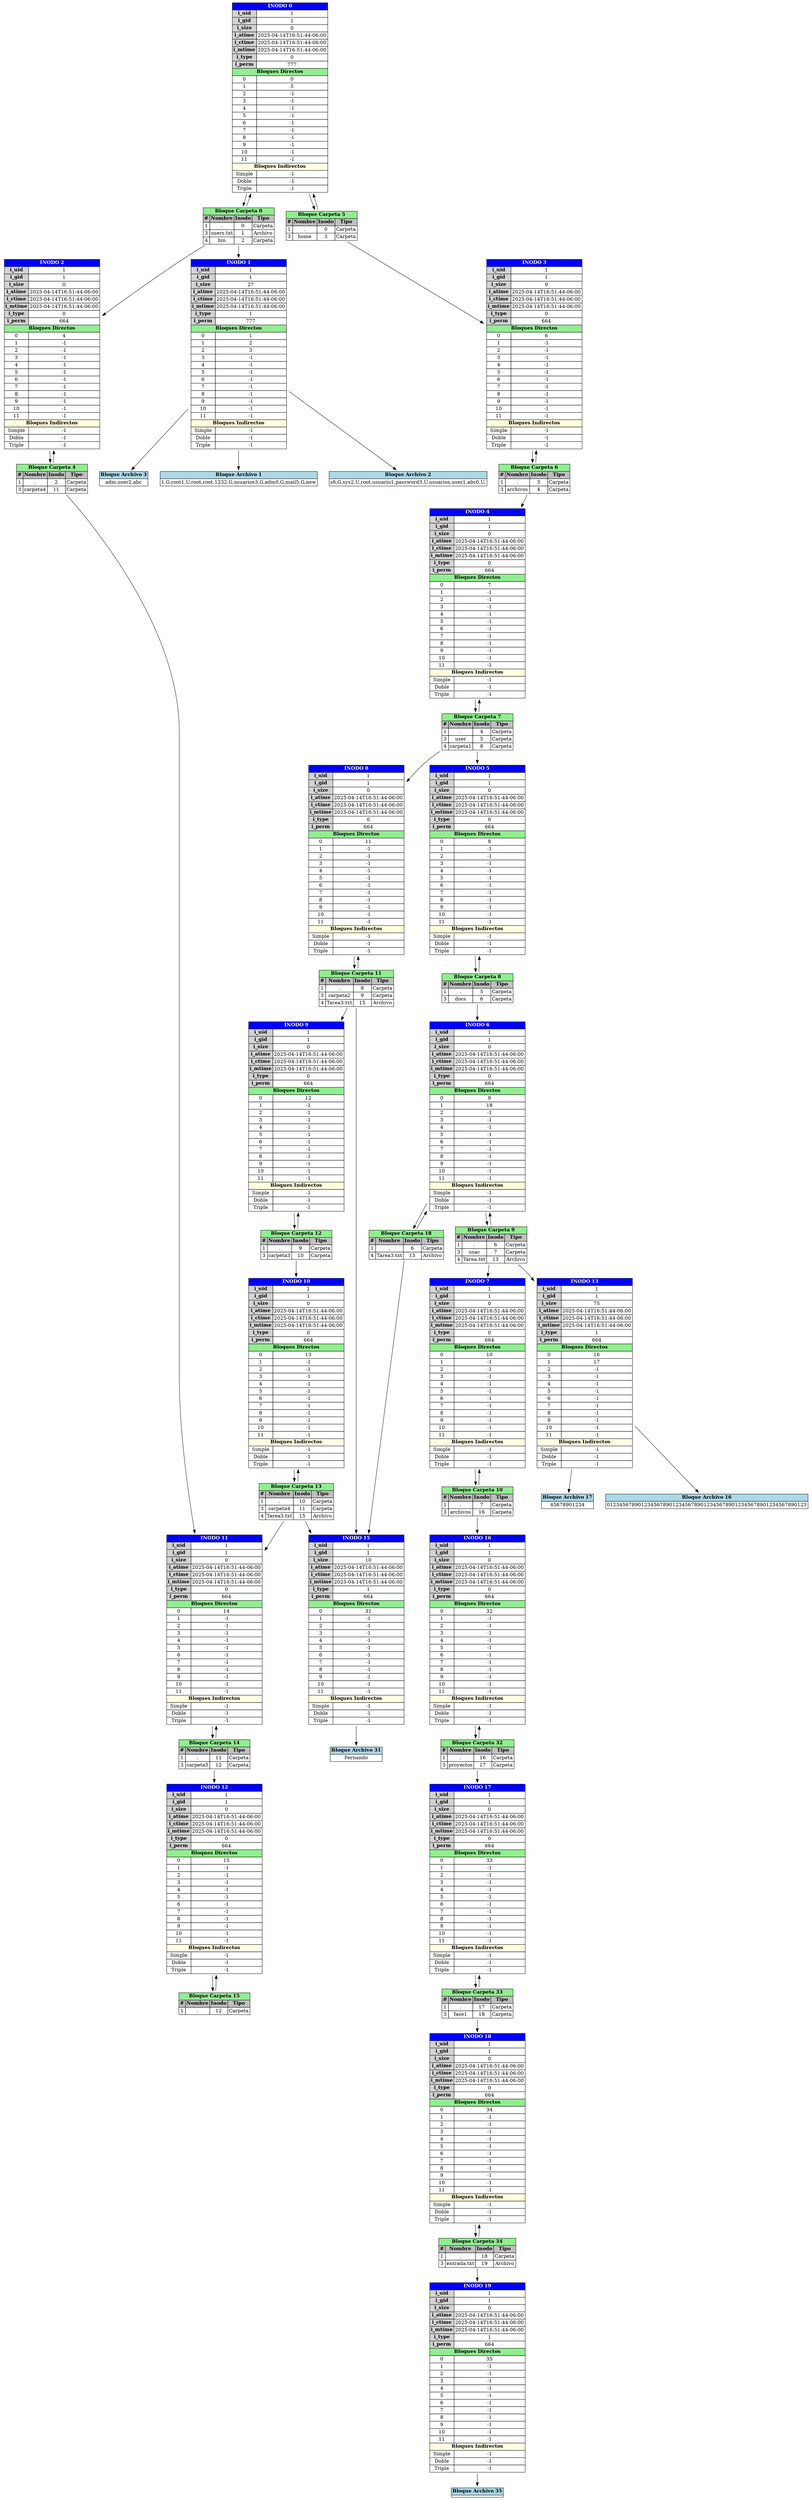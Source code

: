 digraph G {
		rankdir=TB; // Top to bottom layout
		node [shape=plaintext]
	inode0 [label=<
		<table border="0" cellborder="1" cellspacing="0">
			<tr><td colspan="2" bgcolor="blue"><font color="white"><b>INODO 0</b></font></td></tr>
			<tr><td bgcolor="lightgray"><b>i_uid</b></td><td>1</td></tr>
			<tr><td bgcolor="lightgray"><b>i_gid</b></td><td>1</td></tr>
			<tr><td bgcolor="lightgray"><b>i_size</b></td><td>0</td></tr>
			<tr><td bgcolor="lightgray"><b>i_atime</b></td><td>2025-04-14T16:51:44-06:00</td></tr>
			<tr><td bgcolor="lightgray"><b>i_ctime</b></td><td>2025-04-14T16:51:44-06:00</td></tr>
			<tr><td bgcolor="lightgray"><b>i_mtime</b></td><td>2025-04-14T16:51:44-06:00</td></tr>
			<tr><td bgcolor="lightgray"><b>i_type</b></td><td>0</td></tr>
			<tr><td bgcolor="lightgray"><b>i_perm</b></td><td>777</td></tr>
			<tr><td colspan="2" bgcolor="lightgreen"><b>Bloques Directos</b></td></tr>
	<tr><td>0</td><td>0</td></tr><tr><td>1</td><td>5</td></tr><tr><td>2</td><td>-1</td></tr><tr><td>3</td><td>-1</td></tr><tr><td>4</td><td>-1</td></tr><tr><td>5</td><td>-1</td></tr><tr><td>6</td><td>-1</td></tr><tr><td>7</td><td>-1</td></tr><tr><td>8</td><td>-1</td></tr><tr><td>9</td><td>-1</td></tr><tr><td>10</td><td>-1</td></tr><tr><td>11</td><td>-1</td></tr>
			<tr><td colspan="2" bgcolor="lightyellow"><b>Bloques Indirectos</b></td></tr>
			<tr><td>Simple</td><td>-1</td></tr>
			<tr><td>Doble</td><td>-1</td></tr>
			<tr><td>Triple</td><td>-1</td></tr>
		</table>>];
	inode1 [label=<
		<table border="0" cellborder="1" cellspacing="0">
			<tr><td colspan="2" bgcolor="blue"><font color="white"><b>INODO 1</b></font></td></tr>
			<tr><td bgcolor="lightgray"><b>i_uid</b></td><td>1</td></tr>
			<tr><td bgcolor="lightgray"><b>i_gid</b></td><td>1</td></tr>
			<tr><td bgcolor="lightgray"><b>i_size</b></td><td>27</td></tr>
			<tr><td bgcolor="lightgray"><b>i_atime</b></td><td>2025-04-14T16:51:44-06:00</td></tr>
			<tr><td bgcolor="lightgray"><b>i_ctime</b></td><td>2025-04-14T16:51:44-06:00</td></tr>
			<tr><td bgcolor="lightgray"><b>i_mtime</b></td><td>2025-04-14T16:51:44-06:00</td></tr>
			<tr><td bgcolor="lightgray"><b>i_type</b></td><td>1</td></tr>
			<tr><td bgcolor="lightgray"><b>i_perm</b></td><td>777</td></tr>
			<tr><td colspan="2" bgcolor="lightgreen"><b>Bloques Directos</b></td></tr>
	<tr><td>0</td><td>1</td></tr><tr><td>1</td><td>2</td></tr><tr><td>2</td><td>3</td></tr><tr><td>3</td><td>-1</td></tr><tr><td>4</td><td>-1</td></tr><tr><td>5</td><td>-1</td></tr><tr><td>6</td><td>-1</td></tr><tr><td>7</td><td>-1</td></tr><tr><td>8</td><td>-1</td></tr><tr><td>9</td><td>-1</td></tr><tr><td>10</td><td>-1</td></tr><tr><td>11</td><td>-1</td></tr>
			<tr><td colspan="2" bgcolor="lightyellow"><b>Bloques Indirectos</b></td></tr>
			<tr><td>Simple</td><td>-1</td></tr>
			<tr><td>Doble</td><td>-1</td></tr>
			<tr><td>Triple</td><td>-1</td></tr>
		</table>>];
	block1 [label=<
				<table border="0" cellborder="1" cellspacing="0">
					<tr><td bgcolor="lightblue"><b>Bloque Archivo 1</b></td></tr>
					<tr><td>1,G,root
1,U,root,root,123
2,G,usuarios
3,G,adm
0,G,mail
5,G,new</td></tr>
				</table>>];
			block2 [label=<
				<table border="0" cellborder="1" cellspacing="0">
					<tr><td bgcolor="lightblue"><b>Bloque Archivo 2</b></td></tr>
					<tr><td>s
6,G,sys
2,U,root,usuario1,password
3,U,usuarios,user1,abc
0,U,</td></tr>
				</table>>];
			block3 [label=<
				<table border="0" cellborder="1" cellspacing="0">
					<tr><td bgcolor="lightblue"><b>Bloque Archivo 3</b></td></tr>
					<tr><td>adm,user2,abc
</td></tr>
				</table>>];
			inode2 [label=<
		<table border="0" cellborder="1" cellspacing="0">
			<tr><td colspan="2" bgcolor="blue"><font color="white"><b>INODO 2</b></font></td></tr>
			<tr><td bgcolor="lightgray"><b>i_uid</b></td><td>1</td></tr>
			<tr><td bgcolor="lightgray"><b>i_gid</b></td><td>1</td></tr>
			<tr><td bgcolor="lightgray"><b>i_size</b></td><td>0</td></tr>
			<tr><td bgcolor="lightgray"><b>i_atime</b></td><td>2025-04-14T16:51:44-06:00</td></tr>
			<tr><td bgcolor="lightgray"><b>i_ctime</b></td><td>2025-04-14T16:51:44-06:00</td></tr>
			<tr><td bgcolor="lightgray"><b>i_mtime</b></td><td>2025-04-14T16:51:44-06:00</td></tr>
			<tr><td bgcolor="lightgray"><b>i_type</b></td><td>0</td></tr>
			<tr><td bgcolor="lightgray"><b>i_perm</b></td><td>664</td></tr>
			<tr><td colspan="2" bgcolor="lightgreen"><b>Bloques Directos</b></td></tr>
	<tr><td>0</td><td>4</td></tr><tr><td>1</td><td>-1</td></tr><tr><td>2</td><td>-1</td></tr><tr><td>3</td><td>-1</td></tr><tr><td>4</td><td>-1</td></tr><tr><td>5</td><td>-1</td></tr><tr><td>6</td><td>-1</td></tr><tr><td>7</td><td>-1</td></tr><tr><td>8</td><td>-1</td></tr><tr><td>9</td><td>-1</td></tr><tr><td>10</td><td>-1</td></tr><tr><td>11</td><td>-1</td></tr>
			<tr><td colspan="2" bgcolor="lightyellow"><b>Bloques Indirectos</b></td></tr>
			<tr><td>Simple</td><td>-1</td></tr>
			<tr><td>Doble</td><td>-1</td></tr>
			<tr><td>Triple</td><td>-1</td></tr>
		</table>>];
	inode11 [label=<
		<table border="0" cellborder="1" cellspacing="0">
			<tr><td colspan="2" bgcolor="blue"><font color="white"><b>INODO 11</b></font></td></tr>
			<tr><td bgcolor="lightgray"><b>i_uid</b></td><td>1</td></tr>
			<tr><td bgcolor="lightgray"><b>i_gid</b></td><td>1</td></tr>
			<tr><td bgcolor="lightgray"><b>i_size</b></td><td>0</td></tr>
			<tr><td bgcolor="lightgray"><b>i_atime</b></td><td>2025-04-14T16:51:44-06:00</td></tr>
			<tr><td bgcolor="lightgray"><b>i_ctime</b></td><td>2025-04-14T16:51:44-06:00</td></tr>
			<tr><td bgcolor="lightgray"><b>i_mtime</b></td><td>2025-04-14T16:51:44-06:00</td></tr>
			<tr><td bgcolor="lightgray"><b>i_type</b></td><td>0</td></tr>
			<tr><td bgcolor="lightgray"><b>i_perm</b></td><td>664</td></tr>
			<tr><td colspan="2" bgcolor="lightgreen"><b>Bloques Directos</b></td></tr>
	<tr><td>0</td><td>14</td></tr><tr><td>1</td><td>-1</td></tr><tr><td>2</td><td>-1</td></tr><tr><td>3</td><td>-1</td></tr><tr><td>4</td><td>-1</td></tr><tr><td>5</td><td>-1</td></tr><tr><td>6</td><td>-1</td></tr><tr><td>7</td><td>-1</td></tr><tr><td>8</td><td>-1</td></tr><tr><td>9</td><td>-1</td></tr><tr><td>10</td><td>-1</td></tr><tr><td>11</td><td>-1</td></tr>
			<tr><td colspan="2" bgcolor="lightyellow"><b>Bloques Indirectos</b></td></tr>
			<tr><td>Simple</td><td>-1</td></tr>
			<tr><td>Doble</td><td>-1</td></tr>
			<tr><td>Triple</td><td>-1</td></tr>
		</table>>];
	inode12 [label=<
		<table border="0" cellborder="1" cellspacing="0">
			<tr><td colspan="2" bgcolor="blue"><font color="white"><b>INODO 12</b></font></td></tr>
			<tr><td bgcolor="lightgray"><b>i_uid</b></td><td>1</td></tr>
			<tr><td bgcolor="lightgray"><b>i_gid</b></td><td>1</td></tr>
			<tr><td bgcolor="lightgray"><b>i_size</b></td><td>0</td></tr>
			<tr><td bgcolor="lightgray"><b>i_atime</b></td><td>2025-04-14T16:51:44-06:00</td></tr>
			<tr><td bgcolor="lightgray"><b>i_ctime</b></td><td>2025-04-14T16:51:44-06:00</td></tr>
			<tr><td bgcolor="lightgray"><b>i_mtime</b></td><td>2025-04-14T16:51:44-06:00</td></tr>
			<tr><td bgcolor="lightgray"><b>i_type</b></td><td>0</td></tr>
			<tr><td bgcolor="lightgray"><b>i_perm</b></td><td>664</td></tr>
			<tr><td colspan="2" bgcolor="lightgreen"><b>Bloques Directos</b></td></tr>
	<tr><td>0</td><td>15</td></tr><tr><td>1</td><td>-1</td></tr><tr><td>2</td><td>-1</td></tr><tr><td>3</td><td>-1</td></tr><tr><td>4</td><td>-1</td></tr><tr><td>5</td><td>-1</td></tr><tr><td>6</td><td>-1</td></tr><tr><td>7</td><td>-1</td></tr><tr><td>8</td><td>-1</td></tr><tr><td>9</td><td>-1</td></tr><tr><td>10</td><td>-1</td></tr><tr><td>11</td><td>-1</td></tr>
			<tr><td colspan="2" bgcolor="lightyellow"><b>Bloques Indirectos</b></td></tr>
			<tr><td>Simple</td><td>-1</td></tr>
			<tr><td>Doble</td><td>-1</td></tr>
			<tr><td>Triple</td><td>-1</td></tr>
		</table>>];
	block15 [label=<
				<table border="0" cellborder="1" cellspacing="0">
					<tr><td colspan="4" bgcolor="lightgreen"><b>Bloque Carpeta 15</b></td></tr>
					<tr>
						<td bgcolor="gray"><b>#</b></td>
						<td bgcolor="gray"><b>Nombre</b></td>
						<td bgcolor="gray"><b>Inodo</b></td>
						<td bgcolor="gray"><b>Tipo</b></td>
					</tr>
				
					<tr>
						<td>1</td>
						<td>.</td>
						<td>12</td>
						<td>Carpeta</td>
					</tr></table>>];
block14 [label=<
				<table border="0" cellborder="1" cellspacing="0">
					<tr><td colspan="4" bgcolor="lightgreen"><b>Bloque Carpeta 14</b></td></tr>
					<tr>
						<td bgcolor="gray"><b>#</b></td>
						<td bgcolor="gray"><b>Nombre</b></td>
						<td bgcolor="gray"><b>Inodo</b></td>
						<td bgcolor="gray"><b>Tipo</b></td>
					</tr>
				
					<tr>
						<td>1</td>
						<td>.</td>
						<td>11</td>
						<td>Carpeta</td>
					</tr>
					<tr>
						<td>3</td>
						<td>carpeta5</td>
						<td>12</td>
						<td>Carpeta</td>
					</tr></table>>];
block15 -> inode12 [color=black];
inode12 -> block15 [color=black];
block4 [label=<
				<table border="0" cellborder="1" cellspacing="0">
					<tr><td colspan="4" bgcolor="lightgreen"><b>Bloque Carpeta 4</b></td></tr>
					<tr>
						<td bgcolor="gray"><b>#</b></td>
						<td bgcolor="gray"><b>Nombre</b></td>
						<td bgcolor="gray"><b>Inodo</b></td>
						<td bgcolor="gray"><b>Tipo</b></td>
					</tr>
				
					<tr>
						<td>1</td>
						<td>.</td>
						<td>2</td>
						<td>Carpeta</td>
					</tr>
					<tr>
						<td>3</td>
						<td>carpeta4</td>
						<td>11</td>
						<td>Carpeta</td>
					</tr></table>>];
block14 -> inode11 [color=black];
block14 -> inode12 [color=black];
inode11 -> block14 [color=black];
inode3 [label=<
		<table border="0" cellborder="1" cellspacing="0">
			<tr><td colspan="2" bgcolor="blue"><font color="white"><b>INODO 3</b></font></td></tr>
			<tr><td bgcolor="lightgray"><b>i_uid</b></td><td>1</td></tr>
			<tr><td bgcolor="lightgray"><b>i_gid</b></td><td>1</td></tr>
			<tr><td bgcolor="lightgray"><b>i_size</b></td><td>0</td></tr>
			<tr><td bgcolor="lightgray"><b>i_atime</b></td><td>2025-04-14T16:51:44-06:00</td></tr>
			<tr><td bgcolor="lightgray"><b>i_ctime</b></td><td>2025-04-14T16:51:44-06:00</td></tr>
			<tr><td bgcolor="lightgray"><b>i_mtime</b></td><td>2025-04-14T16:51:44-06:00</td></tr>
			<tr><td bgcolor="lightgray"><b>i_type</b></td><td>0</td></tr>
			<tr><td bgcolor="lightgray"><b>i_perm</b></td><td>664</td></tr>
			<tr><td colspan="2" bgcolor="lightgreen"><b>Bloques Directos</b></td></tr>
	<tr><td>0</td><td>6</td></tr><tr><td>1</td><td>-1</td></tr><tr><td>2</td><td>-1</td></tr><tr><td>3</td><td>-1</td></tr><tr><td>4</td><td>-1</td></tr><tr><td>5</td><td>-1</td></tr><tr><td>6</td><td>-1</td></tr><tr><td>7</td><td>-1</td></tr><tr><td>8</td><td>-1</td></tr><tr><td>9</td><td>-1</td></tr><tr><td>10</td><td>-1</td></tr><tr><td>11</td><td>-1</td></tr>
			<tr><td colspan="2" bgcolor="lightyellow"><b>Bloques Indirectos</b></td></tr>
			<tr><td>Simple</td><td>-1</td></tr>
			<tr><td>Doble</td><td>-1</td></tr>
			<tr><td>Triple</td><td>-1</td></tr>
		</table>>];
	inode4 [label=<
		<table border="0" cellborder="1" cellspacing="0">
			<tr><td colspan="2" bgcolor="blue"><font color="white"><b>INODO 4</b></font></td></tr>
			<tr><td bgcolor="lightgray"><b>i_uid</b></td><td>1</td></tr>
			<tr><td bgcolor="lightgray"><b>i_gid</b></td><td>1</td></tr>
			<tr><td bgcolor="lightgray"><b>i_size</b></td><td>0</td></tr>
			<tr><td bgcolor="lightgray"><b>i_atime</b></td><td>2025-04-14T16:51:44-06:00</td></tr>
			<tr><td bgcolor="lightgray"><b>i_ctime</b></td><td>2025-04-14T16:51:44-06:00</td></tr>
			<tr><td bgcolor="lightgray"><b>i_mtime</b></td><td>2025-04-14T16:51:44-06:00</td></tr>
			<tr><td bgcolor="lightgray"><b>i_type</b></td><td>0</td></tr>
			<tr><td bgcolor="lightgray"><b>i_perm</b></td><td>664</td></tr>
			<tr><td colspan="2" bgcolor="lightgreen"><b>Bloques Directos</b></td></tr>
	<tr><td>0</td><td>7</td></tr><tr><td>1</td><td>-1</td></tr><tr><td>2</td><td>-1</td></tr><tr><td>3</td><td>-1</td></tr><tr><td>4</td><td>-1</td></tr><tr><td>5</td><td>-1</td></tr><tr><td>6</td><td>-1</td></tr><tr><td>7</td><td>-1</td></tr><tr><td>8</td><td>-1</td></tr><tr><td>9</td><td>-1</td></tr><tr><td>10</td><td>-1</td></tr><tr><td>11</td><td>-1</td></tr>
			<tr><td colspan="2" bgcolor="lightyellow"><b>Bloques Indirectos</b></td></tr>
			<tr><td>Simple</td><td>-1</td></tr>
			<tr><td>Doble</td><td>-1</td></tr>
			<tr><td>Triple</td><td>-1</td></tr>
		</table>>];
	inode5 [label=<
		<table border="0" cellborder="1" cellspacing="0">
			<tr><td colspan="2" bgcolor="blue"><font color="white"><b>INODO 5</b></font></td></tr>
			<tr><td bgcolor="lightgray"><b>i_uid</b></td><td>1</td></tr>
			<tr><td bgcolor="lightgray"><b>i_gid</b></td><td>1</td></tr>
			<tr><td bgcolor="lightgray"><b>i_size</b></td><td>0</td></tr>
			<tr><td bgcolor="lightgray"><b>i_atime</b></td><td>2025-04-14T16:51:44-06:00</td></tr>
			<tr><td bgcolor="lightgray"><b>i_ctime</b></td><td>2025-04-14T16:51:44-06:00</td></tr>
			<tr><td bgcolor="lightgray"><b>i_mtime</b></td><td>2025-04-14T16:51:44-06:00</td></tr>
			<tr><td bgcolor="lightgray"><b>i_type</b></td><td>0</td></tr>
			<tr><td bgcolor="lightgray"><b>i_perm</b></td><td>664</td></tr>
			<tr><td colspan="2" bgcolor="lightgreen"><b>Bloques Directos</b></td></tr>
	<tr><td>0</td><td>8</td></tr><tr><td>1</td><td>-1</td></tr><tr><td>2</td><td>-1</td></tr><tr><td>3</td><td>-1</td></tr><tr><td>4</td><td>-1</td></tr><tr><td>5</td><td>-1</td></tr><tr><td>6</td><td>-1</td></tr><tr><td>7</td><td>-1</td></tr><tr><td>8</td><td>-1</td></tr><tr><td>9</td><td>-1</td></tr><tr><td>10</td><td>-1</td></tr><tr><td>11</td><td>-1</td></tr>
			<tr><td colspan="2" bgcolor="lightyellow"><b>Bloques Indirectos</b></td></tr>
			<tr><td>Simple</td><td>-1</td></tr>
			<tr><td>Doble</td><td>-1</td></tr>
			<tr><td>Triple</td><td>-1</td></tr>
		</table>>];
	inode6 [label=<
		<table border="0" cellborder="1" cellspacing="0">
			<tr><td colspan="2" bgcolor="blue"><font color="white"><b>INODO 6</b></font></td></tr>
			<tr><td bgcolor="lightgray"><b>i_uid</b></td><td>1</td></tr>
			<tr><td bgcolor="lightgray"><b>i_gid</b></td><td>1</td></tr>
			<tr><td bgcolor="lightgray"><b>i_size</b></td><td>0</td></tr>
			<tr><td bgcolor="lightgray"><b>i_atime</b></td><td>2025-04-14T16:51:44-06:00</td></tr>
			<tr><td bgcolor="lightgray"><b>i_ctime</b></td><td>2025-04-14T16:51:44-06:00</td></tr>
			<tr><td bgcolor="lightgray"><b>i_mtime</b></td><td>2025-04-14T16:51:44-06:00</td></tr>
			<tr><td bgcolor="lightgray"><b>i_type</b></td><td>0</td></tr>
			<tr><td bgcolor="lightgray"><b>i_perm</b></td><td>664</td></tr>
			<tr><td colspan="2" bgcolor="lightgreen"><b>Bloques Directos</b></td></tr>
	<tr><td>0</td><td>9</td></tr><tr><td>1</td><td>18</td></tr><tr><td>2</td><td>-1</td></tr><tr><td>3</td><td>-1</td></tr><tr><td>4</td><td>-1</td></tr><tr><td>5</td><td>-1</td></tr><tr><td>6</td><td>-1</td></tr><tr><td>7</td><td>-1</td></tr><tr><td>8</td><td>-1</td></tr><tr><td>9</td><td>-1</td></tr><tr><td>10</td><td>-1</td></tr><tr><td>11</td><td>-1</td></tr>
			<tr><td colspan="2" bgcolor="lightyellow"><b>Bloques Indirectos</b></td></tr>
			<tr><td>Simple</td><td>-1</td></tr>
			<tr><td>Doble</td><td>-1</td></tr>
			<tr><td>Triple</td><td>-1</td></tr>
		</table>>];
	inode7 [label=<
		<table border="0" cellborder="1" cellspacing="0">
			<tr><td colspan="2" bgcolor="blue"><font color="white"><b>INODO 7</b></font></td></tr>
			<tr><td bgcolor="lightgray"><b>i_uid</b></td><td>1</td></tr>
			<tr><td bgcolor="lightgray"><b>i_gid</b></td><td>1</td></tr>
			<tr><td bgcolor="lightgray"><b>i_size</b></td><td>0</td></tr>
			<tr><td bgcolor="lightgray"><b>i_atime</b></td><td>2025-04-14T16:51:44-06:00</td></tr>
			<tr><td bgcolor="lightgray"><b>i_ctime</b></td><td>2025-04-14T16:51:44-06:00</td></tr>
			<tr><td bgcolor="lightgray"><b>i_mtime</b></td><td>2025-04-14T16:51:44-06:00</td></tr>
			<tr><td bgcolor="lightgray"><b>i_type</b></td><td>0</td></tr>
			<tr><td bgcolor="lightgray"><b>i_perm</b></td><td>664</td></tr>
			<tr><td colspan="2" bgcolor="lightgreen"><b>Bloques Directos</b></td></tr>
	<tr><td>0</td><td>10</td></tr><tr><td>1</td><td>-1</td></tr><tr><td>2</td><td>-1</td></tr><tr><td>3</td><td>-1</td></tr><tr><td>4</td><td>-1</td></tr><tr><td>5</td><td>-1</td></tr><tr><td>6</td><td>-1</td></tr><tr><td>7</td><td>-1</td></tr><tr><td>8</td><td>-1</td></tr><tr><td>9</td><td>-1</td></tr><tr><td>10</td><td>-1</td></tr><tr><td>11</td><td>-1</td></tr>
			<tr><td colspan="2" bgcolor="lightyellow"><b>Bloques Indirectos</b></td></tr>
			<tr><td>Simple</td><td>-1</td></tr>
			<tr><td>Doble</td><td>-1</td></tr>
			<tr><td>Triple</td><td>-1</td></tr>
		</table>>];
	inode16 [label=<
		<table border="0" cellborder="1" cellspacing="0">
			<tr><td colspan="2" bgcolor="blue"><font color="white"><b>INODO 16</b></font></td></tr>
			<tr><td bgcolor="lightgray"><b>i_uid</b></td><td>1</td></tr>
			<tr><td bgcolor="lightgray"><b>i_gid</b></td><td>1</td></tr>
			<tr><td bgcolor="lightgray"><b>i_size</b></td><td>0</td></tr>
			<tr><td bgcolor="lightgray"><b>i_atime</b></td><td>2025-04-14T16:51:44-06:00</td></tr>
			<tr><td bgcolor="lightgray"><b>i_ctime</b></td><td>2025-04-14T16:51:44-06:00</td></tr>
			<tr><td bgcolor="lightgray"><b>i_mtime</b></td><td>2025-04-14T16:51:44-06:00</td></tr>
			<tr><td bgcolor="lightgray"><b>i_type</b></td><td>0</td></tr>
			<tr><td bgcolor="lightgray"><b>i_perm</b></td><td>664</td></tr>
			<tr><td colspan="2" bgcolor="lightgreen"><b>Bloques Directos</b></td></tr>
	<tr><td>0</td><td>32</td></tr><tr><td>1</td><td>-1</td></tr><tr><td>2</td><td>-1</td></tr><tr><td>3</td><td>-1</td></tr><tr><td>4</td><td>-1</td></tr><tr><td>5</td><td>-1</td></tr><tr><td>6</td><td>-1</td></tr><tr><td>7</td><td>-1</td></tr><tr><td>8</td><td>-1</td></tr><tr><td>9</td><td>-1</td></tr><tr><td>10</td><td>-1</td></tr><tr><td>11</td><td>-1</td></tr>
			<tr><td colspan="2" bgcolor="lightyellow"><b>Bloques Indirectos</b></td></tr>
			<tr><td>Simple</td><td>-1</td></tr>
			<tr><td>Doble</td><td>-1</td></tr>
			<tr><td>Triple</td><td>-1</td></tr>
		</table>>];
	inode17 [label=<
		<table border="0" cellborder="1" cellspacing="0">
			<tr><td colspan="2" bgcolor="blue"><font color="white"><b>INODO 17</b></font></td></tr>
			<tr><td bgcolor="lightgray"><b>i_uid</b></td><td>1</td></tr>
			<tr><td bgcolor="lightgray"><b>i_gid</b></td><td>1</td></tr>
			<tr><td bgcolor="lightgray"><b>i_size</b></td><td>0</td></tr>
			<tr><td bgcolor="lightgray"><b>i_atime</b></td><td>2025-04-14T16:51:44-06:00</td></tr>
			<tr><td bgcolor="lightgray"><b>i_ctime</b></td><td>2025-04-14T16:51:44-06:00</td></tr>
			<tr><td bgcolor="lightgray"><b>i_mtime</b></td><td>2025-04-14T16:51:44-06:00</td></tr>
			<tr><td bgcolor="lightgray"><b>i_type</b></td><td>0</td></tr>
			<tr><td bgcolor="lightgray"><b>i_perm</b></td><td>664</td></tr>
			<tr><td colspan="2" bgcolor="lightgreen"><b>Bloques Directos</b></td></tr>
	<tr><td>0</td><td>33</td></tr><tr><td>1</td><td>-1</td></tr><tr><td>2</td><td>-1</td></tr><tr><td>3</td><td>-1</td></tr><tr><td>4</td><td>-1</td></tr><tr><td>5</td><td>-1</td></tr><tr><td>6</td><td>-1</td></tr><tr><td>7</td><td>-1</td></tr><tr><td>8</td><td>-1</td></tr><tr><td>9</td><td>-1</td></tr><tr><td>10</td><td>-1</td></tr><tr><td>11</td><td>-1</td></tr>
			<tr><td colspan="2" bgcolor="lightyellow"><b>Bloques Indirectos</b></td></tr>
			<tr><td>Simple</td><td>-1</td></tr>
			<tr><td>Doble</td><td>-1</td></tr>
			<tr><td>Triple</td><td>-1</td></tr>
		</table>>];
	inode18 [label=<
		<table border="0" cellborder="1" cellspacing="0">
			<tr><td colspan="2" bgcolor="blue"><font color="white"><b>INODO 18</b></font></td></tr>
			<tr><td bgcolor="lightgray"><b>i_uid</b></td><td>1</td></tr>
			<tr><td bgcolor="lightgray"><b>i_gid</b></td><td>1</td></tr>
			<tr><td bgcolor="lightgray"><b>i_size</b></td><td>0</td></tr>
			<tr><td bgcolor="lightgray"><b>i_atime</b></td><td>2025-04-14T16:51:44-06:00</td></tr>
			<tr><td bgcolor="lightgray"><b>i_ctime</b></td><td>2025-04-14T16:51:44-06:00</td></tr>
			<tr><td bgcolor="lightgray"><b>i_mtime</b></td><td>2025-04-14T16:51:44-06:00</td></tr>
			<tr><td bgcolor="lightgray"><b>i_type</b></td><td>0</td></tr>
			<tr><td bgcolor="lightgray"><b>i_perm</b></td><td>664</td></tr>
			<tr><td colspan="2" bgcolor="lightgreen"><b>Bloques Directos</b></td></tr>
	<tr><td>0</td><td>34</td></tr><tr><td>1</td><td>-1</td></tr><tr><td>2</td><td>-1</td></tr><tr><td>3</td><td>-1</td></tr><tr><td>4</td><td>-1</td></tr><tr><td>5</td><td>-1</td></tr><tr><td>6</td><td>-1</td></tr><tr><td>7</td><td>-1</td></tr><tr><td>8</td><td>-1</td></tr><tr><td>9</td><td>-1</td></tr><tr><td>10</td><td>-1</td></tr><tr><td>11</td><td>-1</td></tr>
			<tr><td colspan="2" bgcolor="lightyellow"><b>Bloques Indirectos</b></td></tr>
			<tr><td>Simple</td><td>-1</td></tr>
			<tr><td>Doble</td><td>-1</td></tr>
			<tr><td>Triple</td><td>-1</td></tr>
		</table>>];
	inode19 [label=<
		<table border="0" cellborder="1" cellspacing="0">
			<tr><td colspan="2" bgcolor="blue"><font color="white"><b>INODO 19</b></font></td></tr>
			<tr><td bgcolor="lightgray"><b>i_uid</b></td><td>1</td></tr>
			<tr><td bgcolor="lightgray"><b>i_gid</b></td><td>1</td></tr>
			<tr><td bgcolor="lightgray"><b>i_size</b></td><td>0</td></tr>
			<tr><td bgcolor="lightgray"><b>i_atime</b></td><td>2025-04-14T16:51:44-06:00</td></tr>
			<tr><td bgcolor="lightgray"><b>i_ctime</b></td><td>2025-04-14T16:51:44-06:00</td></tr>
			<tr><td bgcolor="lightgray"><b>i_mtime</b></td><td>2025-04-14T16:51:44-06:00</td></tr>
			<tr><td bgcolor="lightgray"><b>i_type</b></td><td>1</td></tr>
			<tr><td bgcolor="lightgray"><b>i_perm</b></td><td>664</td></tr>
			<tr><td colspan="2" bgcolor="lightgreen"><b>Bloques Directos</b></td></tr>
	<tr><td>0</td><td>35</td></tr><tr><td>1</td><td>-1</td></tr><tr><td>2</td><td>-1</td></tr><tr><td>3</td><td>-1</td></tr><tr><td>4</td><td>-1</td></tr><tr><td>5</td><td>-1</td></tr><tr><td>6</td><td>-1</td></tr><tr><td>7</td><td>-1</td></tr><tr><td>8</td><td>-1</td></tr><tr><td>9</td><td>-1</td></tr><tr><td>10</td><td>-1</td></tr><tr><td>11</td><td>-1</td></tr>
			<tr><td colspan="2" bgcolor="lightyellow"><b>Bloques Indirectos</b></td></tr>
			<tr><td>Simple</td><td>-1</td></tr>
			<tr><td>Doble</td><td>-1</td></tr>
			<tr><td>Triple</td><td>-1</td></tr>
		</table>>];
	block35 [label=<
				<table border="0" cellborder="1" cellspacing="0">
					<tr><td bgcolor="lightblue"><b>Bloque Archivo 35</b></td></tr>
					<tr><td></td></tr>
				</table>>];
			block34 [label=<
				<table border="0" cellborder="1" cellspacing="0">
					<tr><td colspan="4" bgcolor="lightgreen"><b>Bloque Carpeta 34</b></td></tr>
					<tr>
						<td bgcolor="gray"><b>#</b></td>
						<td bgcolor="gray"><b>Nombre</b></td>
						<td bgcolor="gray"><b>Inodo</b></td>
						<td bgcolor="gray"><b>Tipo</b></td>
					</tr>
				
					<tr>
						<td>1</td>
						<td>.</td>
						<td>18</td>
						<td>Carpeta</td>
					</tr>
					<tr>
						<td>3</td>
						<td>entrada.txt</td>
						<td>19</td>
						<td>Archivo</td>
					</tr></table>>];
inode19 -> block35 [color=black];
block33 [label=<
				<table border="0" cellborder="1" cellspacing="0">
					<tr><td colspan="4" bgcolor="lightgreen"><b>Bloque Carpeta 33</b></td></tr>
					<tr>
						<td bgcolor="gray"><b>#</b></td>
						<td bgcolor="gray"><b>Nombre</b></td>
						<td bgcolor="gray"><b>Inodo</b></td>
						<td bgcolor="gray"><b>Tipo</b></td>
					</tr>
				
					<tr>
						<td>1</td>
						<td>.</td>
						<td>17</td>
						<td>Carpeta</td>
					</tr>
					<tr>
						<td>3</td>
						<td>fase1</td>
						<td>18</td>
						<td>Carpeta</td>
					</tr></table>>];
block34 -> inode18 [color=black];
block34 -> inode19 [color=black];
inode18 -> block34 [color=black];
block32 [label=<
				<table border="0" cellborder="1" cellspacing="0">
					<tr><td colspan="4" bgcolor="lightgreen"><b>Bloque Carpeta 32</b></td></tr>
					<tr>
						<td bgcolor="gray"><b>#</b></td>
						<td bgcolor="gray"><b>Nombre</b></td>
						<td bgcolor="gray"><b>Inodo</b></td>
						<td bgcolor="gray"><b>Tipo</b></td>
					</tr>
				
					<tr>
						<td>1</td>
						<td>.</td>
						<td>16</td>
						<td>Carpeta</td>
					</tr>
					<tr>
						<td>3</td>
						<td>proyectos</td>
						<td>17</td>
						<td>Carpeta</td>
					</tr></table>>];
block33 -> inode17 [color=black];
block33 -> inode18 [color=black];
inode17 -> block33 [color=black];
block10 [label=<
				<table border="0" cellborder="1" cellspacing="0">
					<tr><td colspan="4" bgcolor="lightgreen"><b>Bloque Carpeta 10</b></td></tr>
					<tr>
						<td bgcolor="gray"><b>#</b></td>
						<td bgcolor="gray"><b>Nombre</b></td>
						<td bgcolor="gray"><b>Inodo</b></td>
						<td bgcolor="gray"><b>Tipo</b></td>
					</tr>
				
					<tr>
						<td>1</td>
						<td>.</td>
						<td>7</td>
						<td>Carpeta</td>
					</tr>
					<tr>
						<td>3</td>
						<td>archivos</td>
						<td>16</td>
						<td>Carpeta</td>
					</tr></table>>];
block32 -> inode16 [color=black];
block32 -> inode17 [color=black];
inode16 -> block32 [color=black];
inode13 [label=<
		<table border="0" cellborder="1" cellspacing="0">
			<tr><td colspan="2" bgcolor="blue"><font color="white"><b>INODO 13</b></font></td></tr>
			<tr><td bgcolor="lightgray"><b>i_uid</b></td><td>1</td></tr>
			<tr><td bgcolor="lightgray"><b>i_gid</b></td><td>1</td></tr>
			<tr><td bgcolor="lightgray"><b>i_size</b></td><td>75</td></tr>
			<tr><td bgcolor="lightgray"><b>i_atime</b></td><td>2025-04-14T16:51:44-06:00</td></tr>
			<tr><td bgcolor="lightgray"><b>i_ctime</b></td><td>2025-04-14T16:51:44-06:00</td></tr>
			<tr><td bgcolor="lightgray"><b>i_mtime</b></td><td>2025-04-14T16:51:44-06:00</td></tr>
			<tr><td bgcolor="lightgray"><b>i_type</b></td><td>1</td></tr>
			<tr><td bgcolor="lightgray"><b>i_perm</b></td><td>664</td></tr>
			<tr><td colspan="2" bgcolor="lightgreen"><b>Bloques Directos</b></td></tr>
	<tr><td>0</td><td>16</td></tr><tr><td>1</td><td>17</td></tr><tr><td>2</td><td>-1</td></tr><tr><td>3</td><td>-1</td></tr><tr><td>4</td><td>-1</td></tr><tr><td>5</td><td>-1</td></tr><tr><td>6</td><td>-1</td></tr><tr><td>7</td><td>-1</td></tr><tr><td>8</td><td>-1</td></tr><tr><td>9</td><td>-1</td></tr><tr><td>10</td><td>-1</td></tr><tr><td>11</td><td>-1</td></tr>
			<tr><td colspan="2" bgcolor="lightyellow"><b>Bloques Indirectos</b></td></tr>
			<tr><td>Simple</td><td>-1</td></tr>
			<tr><td>Doble</td><td>-1</td></tr>
			<tr><td>Triple</td><td>-1</td></tr>
		</table>>];
	block16 [label=<
				<table border="0" cellborder="1" cellspacing="0">
					<tr><td bgcolor="lightblue"><b>Bloque Archivo 16</b></td></tr>
					<tr><td>0123456789012345678901234567890123456789012345678901234567890123</td></tr>
				</table>>];
			block17 [label=<
				<table border="0" cellborder="1" cellspacing="0">
					<tr><td bgcolor="lightblue"><b>Bloque Archivo 17</b></td></tr>
					<tr><td>45678901234</td></tr>
				</table>>];
			inode15 [label=<
		<table border="0" cellborder="1" cellspacing="0">
			<tr><td colspan="2" bgcolor="blue"><font color="white"><b>INODO 15</b></font></td></tr>
			<tr><td bgcolor="lightgray"><b>i_uid</b></td><td>1</td></tr>
			<tr><td bgcolor="lightgray"><b>i_gid</b></td><td>1</td></tr>
			<tr><td bgcolor="lightgray"><b>i_size</b></td><td>10</td></tr>
			<tr><td bgcolor="lightgray"><b>i_atime</b></td><td>2025-04-14T16:51:44-06:00</td></tr>
			<tr><td bgcolor="lightgray"><b>i_ctime</b></td><td>2025-04-14T16:51:44-06:00</td></tr>
			<tr><td bgcolor="lightgray"><b>i_mtime</b></td><td>2025-04-14T16:51:44-06:00</td></tr>
			<tr><td bgcolor="lightgray"><b>i_type</b></td><td>1</td></tr>
			<tr><td bgcolor="lightgray"><b>i_perm</b></td><td>664</td></tr>
			<tr><td colspan="2" bgcolor="lightgreen"><b>Bloques Directos</b></td></tr>
	<tr><td>0</td><td>31</td></tr><tr><td>1</td><td>-1</td></tr><tr><td>2</td><td>-1</td></tr><tr><td>3</td><td>-1</td></tr><tr><td>4</td><td>-1</td></tr><tr><td>5</td><td>-1</td></tr><tr><td>6</td><td>-1</td></tr><tr><td>7</td><td>-1</td></tr><tr><td>8</td><td>-1</td></tr><tr><td>9</td><td>-1</td></tr><tr><td>10</td><td>-1</td></tr><tr><td>11</td><td>-1</td></tr>
			<tr><td colspan="2" bgcolor="lightyellow"><b>Bloques Indirectos</b></td></tr>
			<tr><td>Simple</td><td>-1</td></tr>
			<tr><td>Doble</td><td>-1</td></tr>
			<tr><td>Triple</td><td>-1</td></tr>
		</table>>];
	block31 [label=<
				<table border="0" cellborder="1" cellspacing="0">
					<tr><td bgcolor="lightblue"><b>Bloque Archivo 31</b></td></tr>
					<tr><td>Fernando</td></tr>
				</table>>];
			block9 [label=<
				<table border="0" cellborder="1" cellspacing="0">
					<tr><td colspan="4" bgcolor="lightgreen"><b>Bloque Carpeta 9</b></td></tr>
					<tr>
						<td bgcolor="gray"><b>#</b></td>
						<td bgcolor="gray"><b>Nombre</b></td>
						<td bgcolor="gray"><b>Inodo</b></td>
						<td bgcolor="gray"><b>Tipo</b></td>
					</tr>
				
					<tr>
						<td>1</td>
						<td>.</td>
						<td>6</td>
						<td>Carpeta</td>
					</tr>
					<tr>
						<td>3</td>
						<td>usac</td>
						<td>7</td>
						<td>Carpeta</td>
					</tr>
					<tr>
						<td>4</td>
						<td>Tarea.txt</td>
						<td>13</td>
						<td>Archivo</td>
					</tr></table>>];
block18 [label=<
				<table border="0" cellborder="1" cellspacing="0">
					<tr><td colspan="4" bgcolor="lightgreen"><b>Bloque Carpeta 18</b></td></tr>
					<tr>
						<td bgcolor="gray"><b>#</b></td>
						<td bgcolor="gray"><b>Nombre</b></td>
						<td bgcolor="gray"><b>Inodo</b></td>
						<td bgcolor="gray"><b>Tipo</b></td>
					</tr>
				
					<tr>
						<td>1</td>
						<td>.</td>
						<td>6</td>
						<td>Carpeta</td>
					</tr>
					<tr>
						<td>4</td>
						<td>Tarea3.txt</td>
						<td>15</td>
						<td>Archivo</td>
					</tr></table>>];
block10 -> inode7 [color=black];
block10 -> inode16 [color=black];
inode7 -> block10 [color=black];
inode13 -> block16 [color=black];
inode13 -> block17 [color=black];
inode15 -> block31 [color=black];
block8 [label=<
				<table border="0" cellborder="1" cellspacing="0">
					<tr><td colspan="4" bgcolor="lightgreen"><b>Bloque Carpeta 8</b></td></tr>
					<tr>
						<td bgcolor="gray"><b>#</b></td>
						<td bgcolor="gray"><b>Nombre</b></td>
						<td bgcolor="gray"><b>Inodo</b></td>
						<td bgcolor="gray"><b>Tipo</b></td>
					</tr>
				
					<tr>
						<td>1</td>
						<td>.</td>
						<td>5</td>
						<td>Carpeta</td>
					</tr>
					<tr>
						<td>3</td>
						<td>docs</td>
						<td>6</td>
						<td>Carpeta</td>
					</tr></table>>];
block9 -> inode6 [color=black];
block9 -> inode7 [color=black];
block9 -> inode13 [color=black];
inode6 -> block9 [color=black];
block18 -> inode6 [color=black];
block18 -> inode15 [color=black];
inode6 -> block18 [color=black];
inode8 [label=<
		<table border="0" cellborder="1" cellspacing="0">
			<tr><td colspan="2" bgcolor="blue"><font color="white"><b>INODO 8</b></font></td></tr>
			<tr><td bgcolor="lightgray"><b>i_uid</b></td><td>1</td></tr>
			<tr><td bgcolor="lightgray"><b>i_gid</b></td><td>1</td></tr>
			<tr><td bgcolor="lightgray"><b>i_size</b></td><td>0</td></tr>
			<tr><td bgcolor="lightgray"><b>i_atime</b></td><td>2025-04-14T16:51:44-06:00</td></tr>
			<tr><td bgcolor="lightgray"><b>i_ctime</b></td><td>2025-04-14T16:51:44-06:00</td></tr>
			<tr><td bgcolor="lightgray"><b>i_mtime</b></td><td>2025-04-14T16:51:44-06:00</td></tr>
			<tr><td bgcolor="lightgray"><b>i_type</b></td><td>0</td></tr>
			<tr><td bgcolor="lightgray"><b>i_perm</b></td><td>664</td></tr>
			<tr><td colspan="2" bgcolor="lightgreen"><b>Bloques Directos</b></td></tr>
	<tr><td>0</td><td>11</td></tr><tr><td>1</td><td>-1</td></tr><tr><td>2</td><td>-1</td></tr><tr><td>3</td><td>-1</td></tr><tr><td>4</td><td>-1</td></tr><tr><td>5</td><td>-1</td></tr><tr><td>6</td><td>-1</td></tr><tr><td>7</td><td>-1</td></tr><tr><td>8</td><td>-1</td></tr><tr><td>9</td><td>-1</td></tr><tr><td>10</td><td>-1</td></tr><tr><td>11</td><td>-1</td></tr>
			<tr><td colspan="2" bgcolor="lightyellow"><b>Bloques Indirectos</b></td></tr>
			<tr><td>Simple</td><td>-1</td></tr>
			<tr><td>Doble</td><td>-1</td></tr>
			<tr><td>Triple</td><td>-1</td></tr>
		</table>>];
	inode9 [label=<
		<table border="0" cellborder="1" cellspacing="0">
			<tr><td colspan="2" bgcolor="blue"><font color="white"><b>INODO 9</b></font></td></tr>
			<tr><td bgcolor="lightgray"><b>i_uid</b></td><td>1</td></tr>
			<tr><td bgcolor="lightgray"><b>i_gid</b></td><td>1</td></tr>
			<tr><td bgcolor="lightgray"><b>i_size</b></td><td>0</td></tr>
			<tr><td bgcolor="lightgray"><b>i_atime</b></td><td>2025-04-14T16:51:44-06:00</td></tr>
			<tr><td bgcolor="lightgray"><b>i_ctime</b></td><td>2025-04-14T16:51:44-06:00</td></tr>
			<tr><td bgcolor="lightgray"><b>i_mtime</b></td><td>2025-04-14T16:51:44-06:00</td></tr>
			<tr><td bgcolor="lightgray"><b>i_type</b></td><td>0</td></tr>
			<tr><td bgcolor="lightgray"><b>i_perm</b></td><td>664</td></tr>
			<tr><td colspan="2" bgcolor="lightgreen"><b>Bloques Directos</b></td></tr>
	<tr><td>0</td><td>12</td></tr><tr><td>1</td><td>-1</td></tr><tr><td>2</td><td>-1</td></tr><tr><td>3</td><td>-1</td></tr><tr><td>4</td><td>-1</td></tr><tr><td>5</td><td>-1</td></tr><tr><td>6</td><td>-1</td></tr><tr><td>7</td><td>-1</td></tr><tr><td>8</td><td>-1</td></tr><tr><td>9</td><td>-1</td></tr><tr><td>10</td><td>-1</td></tr><tr><td>11</td><td>-1</td></tr>
			<tr><td colspan="2" bgcolor="lightyellow"><b>Bloques Indirectos</b></td></tr>
			<tr><td>Simple</td><td>-1</td></tr>
			<tr><td>Doble</td><td>-1</td></tr>
			<tr><td>Triple</td><td>-1</td></tr>
		</table>>];
	inode10 [label=<
		<table border="0" cellborder="1" cellspacing="0">
			<tr><td colspan="2" bgcolor="blue"><font color="white"><b>INODO 10</b></font></td></tr>
			<tr><td bgcolor="lightgray"><b>i_uid</b></td><td>1</td></tr>
			<tr><td bgcolor="lightgray"><b>i_gid</b></td><td>1</td></tr>
			<tr><td bgcolor="lightgray"><b>i_size</b></td><td>0</td></tr>
			<tr><td bgcolor="lightgray"><b>i_atime</b></td><td>2025-04-14T16:51:44-06:00</td></tr>
			<tr><td bgcolor="lightgray"><b>i_ctime</b></td><td>2025-04-14T16:51:44-06:00</td></tr>
			<tr><td bgcolor="lightgray"><b>i_mtime</b></td><td>2025-04-14T16:51:44-06:00</td></tr>
			<tr><td bgcolor="lightgray"><b>i_type</b></td><td>0</td></tr>
			<tr><td bgcolor="lightgray"><b>i_perm</b></td><td>664</td></tr>
			<tr><td colspan="2" bgcolor="lightgreen"><b>Bloques Directos</b></td></tr>
	<tr><td>0</td><td>13</td></tr><tr><td>1</td><td>-1</td></tr><tr><td>2</td><td>-1</td></tr><tr><td>3</td><td>-1</td></tr><tr><td>4</td><td>-1</td></tr><tr><td>5</td><td>-1</td></tr><tr><td>6</td><td>-1</td></tr><tr><td>7</td><td>-1</td></tr><tr><td>8</td><td>-1</td></tr><tr><td>9</td><td>-1</td></tr><tr><td>10</td><td>-1</td></tr><tr><td>11</td><td>-1</td></tr>
			<tr><td colspan="2" bgcolor="lightyellow"><b>Bloques Indirectos</b></td></tr>
			<tr><td>Simple</td><td>-1</td></tr>
			<tr><td>Doble</td><td>-1</td></tr>
			<tr><td>Triple</td><td>-1</td></tr>
		</table>>];
	block13 [label=<
				<table border="0" cellborder="1" cellspacing="0">
					<tr><td colspan="4" bgcolor="lightgreen"><b>Bloque Carpeta 13</b></td></tr>
					<tr>
						<td bgcolor="gray"><b>#</b></td>
						<td bgcolor="gray"><b>Nombre</b></td>
						<td bgcolor="gray"><b>Inodo</b></td>
						<td bgcolor="gray"><b>Tipo</b></td>
					</tr>
				
					<tr>
						<td>1</td>
						<td>.</td>
						<td>10</td>
						<td>Carpeta</td>
					</tr>
					<tr>
						<td>3</td>
						<td>carpeta4</td>
						<td>11</td>
						<td>Carpeta</td>
					</tr>
					<tr>
						<td>4</td>
						<td>Tarea3.txt</td>
						<td>15</td>
						<td>Archivo</td>
					</tr></table>>];
block12 [label=<
				<table border="0" cellborder="1" cellspacing="0">
					<tr><td colspan="4" bgcolor="lightgreen"><b>Bloque Carpeta 12</b></td></tr>
					<tr>
						<td bgcolor="gray"><b>#</b></td>
						<td bgcolor="gray"><b>Nombre</b></td>
						<td bgcolor="gray"><b>Inodo</b></td>
						<td bgcolor="gray"><b>Tipo</b></td>
					</tr>
				
					<tr>
						<td>1</td>
						<td>.</td>
						<td>9</td>
						<td>Carpeta</td>
					</tr>
					<tr>
						<td>3</td>
						<td>carpeta3</td>
						<td>10</td>
						<td>Carpeta</td>
					</tr></table>>];
block13 -> inode10 [color=black];
block13 -> inode11 [color=black];
block13 -> inode15 [color=black];
inode10 -> block13 [color=black];
block11 [label=<
				<table border="0" cellborder="1" cellspacing="0">
					<tr><td colspan="4" bgcolor="lightgreen"><b>Bloque Carpeta 11</b></td></tr>
					<tr>
						<td bgcolor="gray"><b>#</b></td>
						<td bgcolor="gray"><b>Nombre</b></td>
						<td bgcolor="gray"><b>Inodo</b></td>
						<td bgcolor="gray"><b>Tipo</b></td>
					</tr>
				
					<tr>
						<td>1</td>
						<td>.</td>
						<td>8</td>
						<td>Carpeta</td>
					</tr>
					<tr>
						<td>3</td>
						<td>carpeta2</td>
						<td>9</td>
						<td>Carpeta</td>
					</tr>
					<tr>
						<td>4</td>
						<td>Tarea3.txt</td>
						<td>15</td>
						<td>Archivo</td>
					</tr></table>>];
block12 -> inode9 [color=black];
block12 -> inode10 [color=black];
inode9 -> block12 [color=black];
block7 [label=<
				<table border="0" cellborder="1" cellspacing="0">
					<tr><td colspan="4" bgcolor="lightgreen"><b>Bloque Carpeta 7</b></td></tr>
					<tr>
						<td bgcolor="gray"><b>#</b></td>
						<td bgcolor="gray"><b>Nombre</b></td>
						<td bgcolor="gray"><b>Inodo</b></td>
						<td bgcolor="gray"><b>Tipo</b></td>
					</tr>
				
					<tr>
						<td>1</td>
						<td>.</td>
						<td>4</td>
						<td>Carpeta</td>
					</tr>
					<tr>
						<td>3</td>
						<td>user</td>
						<td>5</td>
						<td>Carpeta</td>
					</tr>
					<tr>
						<td>4</td>
						<td>carpeta1</td>
						<td>8</td>
						<td>Carpeta</td>
					</tr></table>>];
block8 -> inode5 [color=black];
block8 -> inode6 [color=black];
inode5 -> block8 [color=black];
block11 -> inode8 [color=black];
block11 -> inode9 [color=black];
block11 -> inode15 [color=black];
inode8 -> block11 [color=black];
block6 [label=<
				<table border="0" cellborder="1" cellspacing="0">
					<tr><td colspan="4" bgcolor="lightgreen"><b>Bloque Carpeta 6</b></td></tr>
					<tr>
						<td bgcolor="gray"><b>#</b></td>
						<td bgcolor="gray"><b>Nombre</b></td>
						<td bgcolor="gray"><b>Inodo</b></td>
						<td bgcolor="gray"><b>Tipo</b></td>
					</tr>
				
					<tr>
						<td>1</td>
						<td>.</td>
						<td>3</td>
						<td>Carpeta</td>
					</tr>
					<tr>
						<td>3</td>
						<td>archivos</td>
						<td>4</td>
						<td>Carpeta</td>
					</tr></table>>];
block7 -> inode4 [color=black];
block7 -> inode5 [color=black];
block7 -> inode8 [color=black];
inode4 -> block7 [color=black];
block0 [label=<
				<table border="0" cellborder="1" cellspacing="0">
					<tr><td colspan="4" bgcolor="lightgreen"><b>Bloque Carpeta 0</b></td></tr>
					<tr>
						<td bgcolor="gray"><b>#</b></td>
						<td bgcolor="gray"><b>Nombre</b></td>
						<td bgcolor="gray"><b>Inodo</b></td>
						<td bgcolor="gray"><b>Tipo</b></td>
					</tr>
				
					<tr>
						<td>1</td>
						<td>.</td>
						<td>0</td>
						<td>Carpeta</td>
					</tr>
					<tr>
						<td>3</td>
						<td>users.txt</td>
						<td>1</td>
						<td>Archivo</td>
					</tr>
					<tr>
						<td>4</td>
						<td>bin</td>
						<td>2</td>
						<td>Carpeta</td>
					</tr></table>>];
block5 [label=<
				<table border="0" cellborder="1" cellspacing="0">
					<tr><td colspan="4" bgcolor="lightgreen"><b>Bloque Carpeta 5</b></td></tr>
					<tr>
						<td bgcolor="gray"><b>#</b></td>
						<td bgcolor="gray"><b>Nombre</b></td>
						<td bgcolor="gray"><b>Inodo</b></td>
						<td bgcolor="gray"><b>Tipo</b></td>
					</tr>
				
					<tr>
						<td>1</td>
						<td>.</td>
						<td>0</td>
						<td>Carpeta</td>
					</tr>
					<tr>
						<td>3</td>
						<td>home</td>
						<td>3</td>
						<td>Carpeta</td>
					</tr></table>>];
inode1 -> block1 [color=black];
inode1 -> block2 [color=black];
inode1 -> block3 [color=black];
block4 -> inode2 [color=black];
block4 -> inode11 [color=black];
inode2 -> block4 [color=black];
block6 -> inode3 [color=black];
block6 -> inode4 [color=black];
inode3 -> block6 [color=black];
block0 -> inode0 [color=black];
block0 -> inode1 [color=black];
block0 -> inode2 [color=black];
inode0 -> block0 [color=black];
block5 -> inode0 [color=black];
block5 -> inode3 [color=black];
inode0 -> block5 [color=black];
}